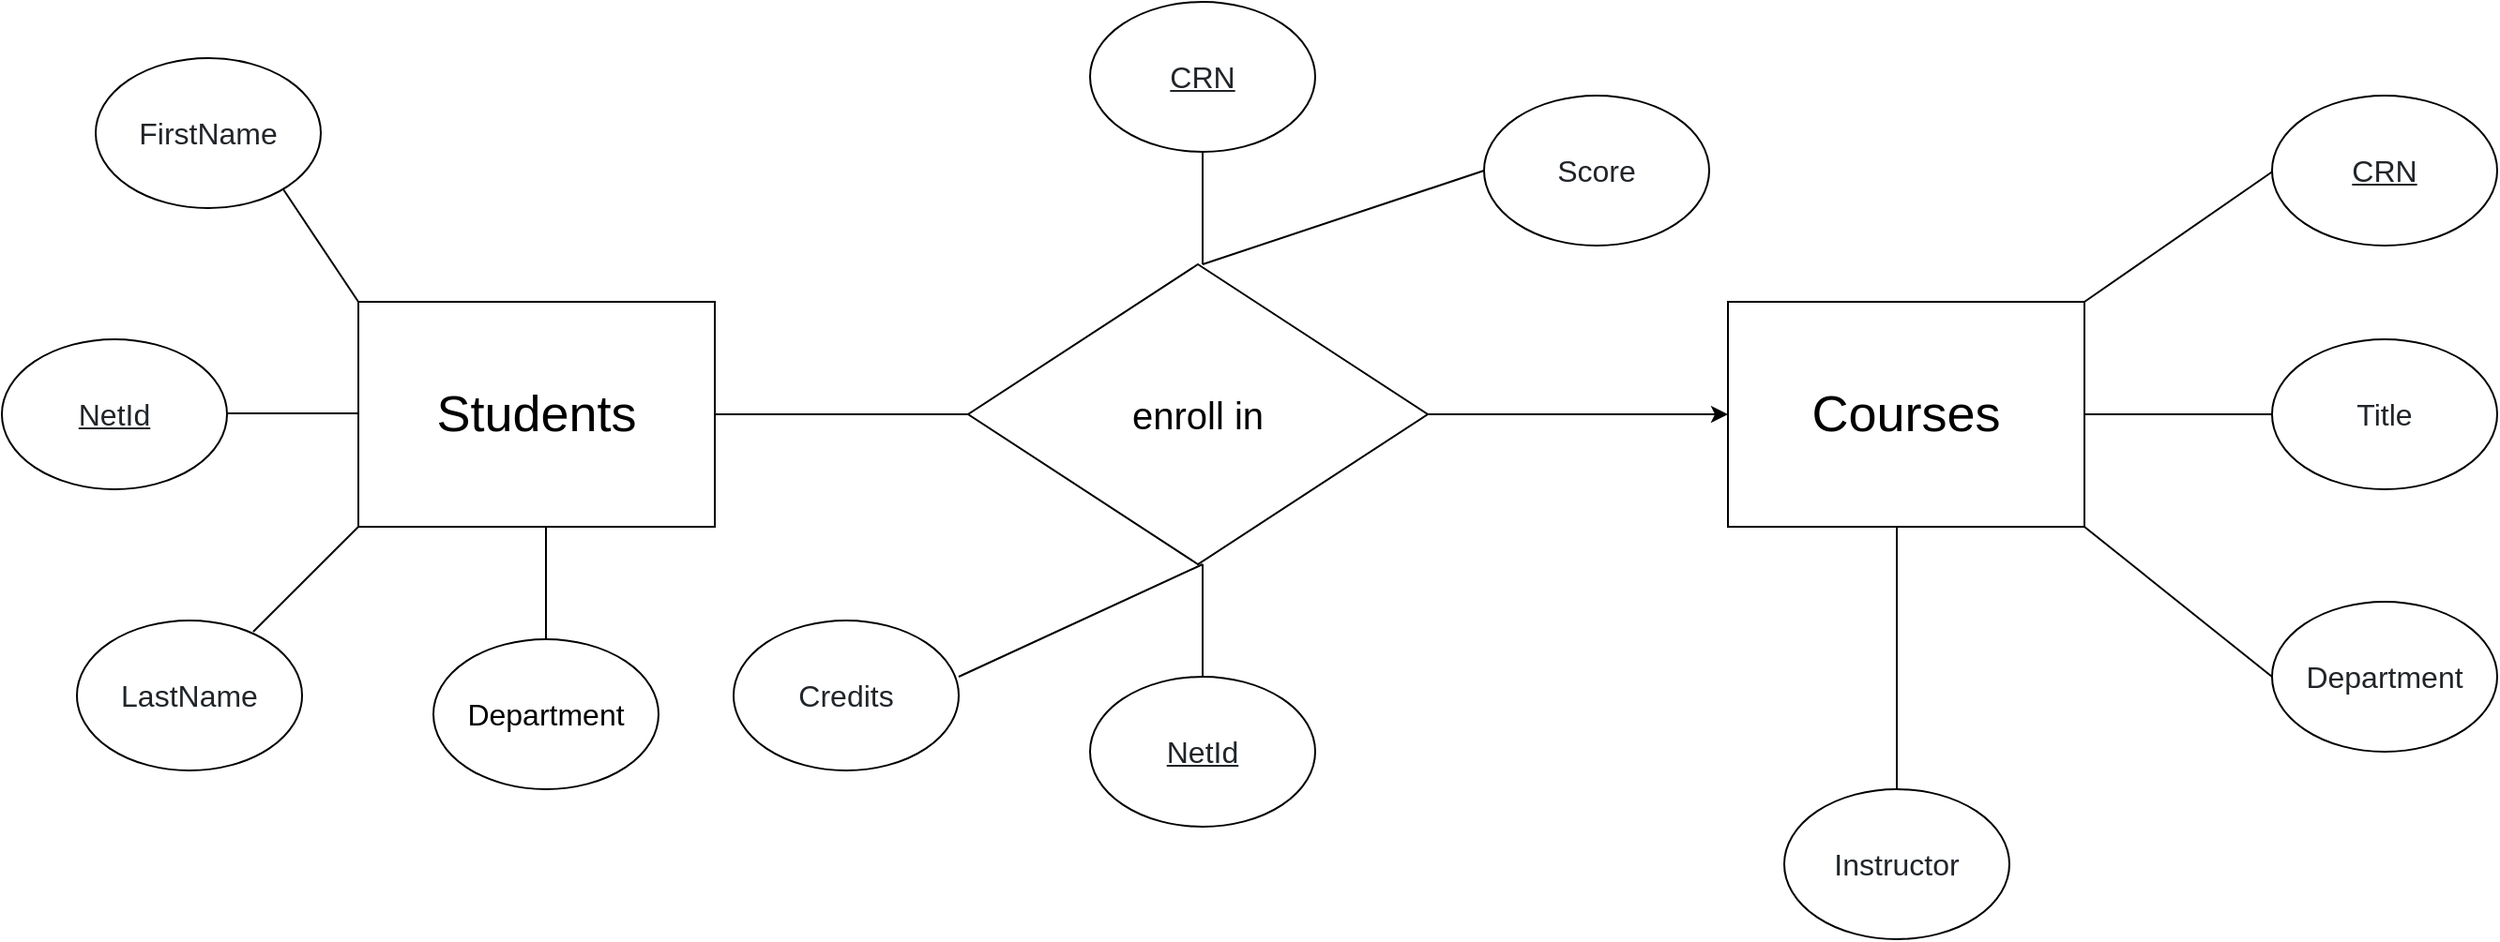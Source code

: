 <mxfile version="13.7.8" type="github">
  <diagram id="R2lEEEUBdFMjLlhIrx00" name="Page-1">
    <mxGraphModel dx="1796" dy="662" grid="1" gridSize="10" guides="1" tooltips="1" connect="1" arrows="1" fold="1" page="1" pageScale="1" pageWidth="850" pageHeight="1100" math="0" shadow="0" extFonts="Permanent Marker^https://fonts.googleapis.com/css?family=Permanent+Marker">
      <root>
        <mxCell id="0" />
        <mxCell id="1" parent="0" />
        <mxCell id="67beF6AciJiGz69xLRHO-2" value="&lt;font style=&quot;font-size: 27px&quot;&gt;Students&lt;/font&gt;" style="rounded=0;whiteSpace=wrap;html=1;" vertex="1" parent="1">
          <mxGeometry x="100" y="180" width="190" height="120" as="geometry" />
        </mxCell>
        <mxCell id="67beF6AciJiGz69xLRHO-7" value="" style="endArrow=none;html=1;" edge="1" parent="1">
          <mxGeometry width="50" height="50" relative="1" as="geometry">
            <mxPoint x="100" y="180" as="sourcePoint" />
            <mxPoint x="60" y="120" as="targetPoint" />
          </mxGeometry>
        </mxCell>
        <mxCell id="67beF6AciJiGz69xLRHO-10" value="" style="endArrow=none;html=1;" edge="1" parent="1">
          <mxGeometry width="50" height="50" relative="1" as="geometry">
            <mxPoint x="100" y="239.5" as="sourcePoint" />
            <mxPoint x="24" y="239.5" as="targetPoint" />
          </mxGeometry>
        </mxCell>
        <mxCell id="67beF6AciJiGz69xLRHO-12" value="&lt;span style=&quot;font-size: 16px ; color: rgb(33 , 37 , 41) ; font-family: , &amp;#34;blinkmacsystemfont&amp;#34; , &amp;#34;segoe ui&amp;#34; , &amp;#34;roboto&amp;#34; , &amp;#34;helvetica neue&amp;#34; , &amp;#34;arial&amp;#34; , &amp;#34;noto sans&amp;#34; , sans-serif , &amp;#34;apple color emoji&amp;#34; , &amp;#34;segoe ui emoji&amp;#34; , &amp;#34;segoe ui symbol&amp;#34; , &amp;#34;noto color emoji&amp;#34; ; text-align: left ; background-color: rgb(255 , 255 , 255)&quot;&gt;FirstName&lt;/span&gt;" style="ellipse;whiteSpace=wrap;html=1;" vertex="1" parent="1">
          <mxGeometry x="-40" y="50" width="120" height="80" as="geometry" />
        </mxCell>
        <mxCell id="67beF6AciJiGz69xLRHO-13" value="&lt;span style=&quot;font-size: 16px ; color: rgb(33 , 37 , 41) ; font-family: , &amp;#34;blinkmacsystemfont&amp;#34; , &amp;#34;segoe ui&amp;#34; , &amp;#34;roboto&amp;#34; , &amp;#34;helvetica neue&amp;#34; , &amp;#34;arial&amp;#34; , &amp;#34;noto sans&amp;#34; , sans-serif , &amp;#34;apple color emoji&amp;#34; , &amp;#34;segoe ui emoji&amp;#34; , &amp;#34;segoe ui symbol&amp;#34; , &amp;#34;noto color emoji&amp;#34; ; text-align: left ; background-color: rgb(255 , 255 , 255)&quot;&gt;LastName&lt;/span&gt;" style="ellipse;whiteSpace=wrap;html=1;" vertex="1" parent="1">
          <mxGeometry x="-50" y="350" width="120" height="80" as="geometry" />
        </mxCell>
        <mxCell id="67beF6AciJiGz69xLRHO-14" value="" style="endArrow=none;html=1;exitX=0.783;exitY=0.075;exitDx=0;exitDy=0;exitPerimeter=0;" edge="1" parent="1" source="67beF6AciJiGz69xLRHO-13">
          <mxGeometry width="50" height="50" relative="1" as="geometry">
            <mxPoint x="50" y="350" as="sourcePoint" />
            <mxPoint x="100" y="300" as="targetPoint" />
          </mxGeometry>
        </mxCell>
        <mxCell id="67beF6AciJiGz69xLRHO-15" value="&lt;u style=&quot;font-size: 16px ; box-sizing: border-box ; color: rgb(33 , 37 , 41) ; font-family: , &amp;#34;blinkmacsystemfont&amp;#34; , &amp;#34;segoe ui&amp;#34; , &amp;#34;roboto&amp;#34; , &amp;#34;helvetica neue&amp;#34; , &amp;#34;arial&amp;#34; , &amp;#34;noto sans&amp;#34; , sans-serif , &amp;#34;apple color emoji&amp;#34; , &amp;#34;segoe ui emoji&amp;#34; , &amp;#34;segoe ui symbol&amp;#34; , &amp;#34;noto color emoji&amp;#34; ; text-align: left&quot;&gt;NetId&lt;/u&gt;" style="ellipse;whiteSpace=wrap;html=1;" vertex="1" parent="1">
          <mxGeometry x="-90" y="200" width="120" height="80" as="geometry" />
        </mxCell>
        <mxCell id="67beF6AciJiGz69xLRHO-19" style="edgeStyle=orthogonalEdgeStyle;rounded=0;orthogonalLoop=1;jettySize=auto;html=1;" edge="1" parent="1" source="67beF6AciJiGz69xLRHO-17">
          <mxGeometry relative="1" as="geometry">
            <mxPoint x="830" y="240" as="targetPoint" />
          </mxGeometry>
        </mxCell>
        <mxCell id="67beF6AciJiGz69xLRHO-17" value="&lt;font style=&quot;font-size: 20px&quot;&gt;enroll in&lt;/font&gt;" style="rhombus;whiteSpace=wrap;html=1;" vertex="1" parent="1">
          <mxGeometry x="425" y="160" width="245" height="160" as="geometry" />
        </mxCell>
        <mxCell id="67beF6AciJiGz69xLRHO-18" value="" style="endArrow=none;html=1;entryX=0;entryY=0.5;entryDx=0;entryDy=0;exitX=1;exitY=0.5;exitDx=0;exitDy=0;" edge="1" parent="1" source="67beF6AciJiGz69xLRHO-2" target="67beF6AciJiGz69xLRHO-17">
          <mxGeometry width="50" height="50" relative="1" as="geometry">
            <mxPoint x="320" y="265" as="sourcePoint" />
            <mxPoint x="370" y="215" as="targetPoint" />
          </mxGeometry>
        </mxCell>
        <mxCell id="67beF6AciJiGz69xLRHO-20" value="&lt;span style=&quot;font-size: 27px&quot;&gt;Courses&lt;/span&gt;" style="rounded=0;whiteSpace=wrap;html=1;" vertex="1" parent="1">
          <mxGeometry x="830" y="180" width="190" height="120" as="geometry" />
        </mxCell>
        <mxCell id="67beF6AciJiGz69xLRHO-23" value="" style="endArrow=none;html=1;" edge="1" parent="1">
          <mxGeometry width="50" height="50" relative="1" as="geometry">
            <mxPoint x="200" y="360" as="sourcePoint" />
            <mxPoint x="200" y="300" as="targetPoint" />
          </mxGeometry>
        </mxCell>
        <mxCell id="67beF6AciJiGz69xLRHO-24" value="&lt;span style=&quot;font-size: 16px; text-align: left;&quot;&gt;Department&lt;/span&gt;" style="ellipse;whiteSpace=wrap;html=1;labelBackgroundColor=#ffffff;labelBorderColor=none;" vertex="1" parent="1">
          <mxGeometry x="140" y="360" width="120" height="80" as="geometry" />
        </mxCell>
        <mxCell id="67beF6AciJiGz69xLRHO-25" value="" style="endArrow=none;html=1;" edge="1" parent="1">
          <mxGeometry width="50" height="50" relative="1" as="geometry">
            <mxPoint x="1020" y="240" as="sourcePoint" />
            <mxPoint x="1120" y="240" as="targetPoint" />
          </mxGeometry>
        </mxCell>
        <mxCell id="67beF6AciJiGz69xLRHO-26" value="" style="endArrow=none;html=1;" edge="1" parent="1">
          <mxGeometry width="50" height="50" relative="1" as="geometry">
            <mxPoint x="1020" y="180" as="sourcePoint" />
            <mxPoint x="1121" y="110" as="targetPoint" />
          </mxGeometry>
        </mxCell>
        <mxCell id="67beF6AciJiGz69xLRHO-27" value="" style="endArrow=none;html=1;" edge="1" parent="1">
          <mxGeometry width="50" height="50" relative="1" as="geometry">
            <mxPoint x="1120" y="380" as="sourcePoint" />
            <mxPoint x="1020" y="300" as="targetPoint" />
          </mxGeometry>
        </mxCell>
        <mxCell id="67beF6AciJiGz69xLRHO-28" value="&lt;span style=&quot;font-size: 16px ; color: rgb(33 , 37 , 41) ; font-family: , &amp;#34;blinkmacsystemfont&amp;#34; , &amp;#34;segoe ui&amp;#34; , &amp;#34;roboto&amp;#34; , &amp;#34;helvetica neue&amp;#34; , &amp;#34;arial&amp;#34; , &amp;#34;noto sans&amp;#34; , sans-serif , &amp;#34;apple color emoji&amp;#34; , &amp;#34;segoe ui emoji&amp;#34; , &amp;#34;segoe ui symbol&amp;#34; , &amp;#34;noto color emoji&amp;#34; ; text-align: left ; background-color: rgb(255 , 255 , 255)&quot;&gt;Title&lt;/span&gt;" style="ellipse;whiteSpace=wrap;html=1;" vertex="1" parent="1">
          <mxGeometry x="1120" y="200" width="120" height="80" as="geometry" />
        </mxCell>
        <mxCell id="67beF6AciJiGz69xLRHO-29" value="&lt;u style=&quot;font-size: 16px ; box-sizing: border-box ; color: rgb(33 , 37 , 41) ; font-family: , &amp;#34;blinkmacsystemfont&amp;#34; , &amp;#34;segoe ui&amp;#34; , &amp;#34;roboto&amp;#34; , &amp;#34;helvetica neue&amp;#34; , &amp;#34;arial&amp;#34; , &amp;#34;noto sans&amp;#34; , sans-serif , &amp;#34;apple color emoji&amp;#34; , &amp;#34;segoe ui emoji&amp;#34; , &amp;#34;segoe ui symbol&amp;#34; , &amp;#34;noto color emoji&amp;#34; ; text-align: left&quot;&gt;CRN&lt;/u&gt;" style="ellipse;whiteSpace=wrap;html=1;" vertex="1" parent="1">
          <mxGeometry x="1120" y="70" width="120" height="80" as="geometry" />
        </mxCell>
        <mxCell id="67beF6AciJiGz69xLRHO-30" value="&lt;span style=&quot;font-size: 16px ; color: rgb(33 , 37 , 41) ; font-family: , &amp;#34;blinkmacsystemfont&amp;#34; , &amp;#34;segoe ui&amp;#34; , &amp;#34;roboto&amp;#34; , &amp;#34;helvetica neue&amp;#34; , &amp;#34;arial&amp;#34; , &amp;#34;noto sans&amp;#34; , sans-serif , &amp;#34;apple color emoji&amp;#34; , &amp;#34;segoe ui emoji&amp;#34; , &amp;#34;segoe ui symbol&amp;#34; , &amp;#34;noto color emoji&amp;#34; ; text-align: left ; background-color: rgb(255 , 255 , 255)&quot;&gt;Department&lt;/span&gt;" style="ellipse;whiteSpace=wrap;html=1;" vertex="1" parent="1">
          <mxGeometry x="1120" y="340" width="120" height="80" as="geometry" />
        </mxCell>
        <mxCell id="67beF6AciJiGz69xLRHO-31" value="" style="endArrow=none;html=1;" edge="1" parent="1">
          <mxGeometry width="50" height="50" relative="1" as="geometry">
            <mxPoint x="920" y="440" as="sourcePoint" />
            <mxPoint x="920" y="300" as="targetPoint" />
          </mxGeometry>
        </mxCell>
        <mxCell id="67beF6AciJiGz69xLRHO-33" value="&lt;span style=&quot;font-size: 16px ; color: rgb(33 , 37 , 41) ; font-family: , &amp;#34;blinkmacsystemfont&amp;#34; , &amp;#34;segoe ui&amp;#34; , &amp;#34;roboto&amp;#34; , &amp;#34;helvetica neue&amp;#34; , &amp;#34;arial&amp;#34; , &amp;#34;noto sans&amp;#34; , sans-serif , &amp;#34;apple color emoji&amp;#34; , &amp;#34;segoe ui emoji&amp;#34; , &amp;#34;segoe ui symbol&amp;#34; , &amp;#34;noto color emoji&amp;#34; ; text-align: left ; background-color: rgb(255 , 255 , 255)&quot;&gt;Instructor&lt;/span&gt;" style="ellipse;whiteSpace=wrap;html=1;" vertex="1" parent="1">
          <mxGeometry x="860" y="440" width="120" height="80" as="geometry" />
        </mxCell>
        <mxCell id="67beF6AciJiGz69xLRHO-34" value="" style="endArrow=none;html=1;" edge="1" parent="1">
          <mxGeometry width="50" height="50" relative="1" as="geometry">
            <mxPoint x="550" y="380" as="sourcePoint" />
            <mxPoint x="550" y="320" as="targetPoint" />
          </mxGeometry>
        </mxCell>
        <mxCell id="67beF6AciJiGz69xLRHO-35" value="" style="endArrow=none;html=1;" edge="1" parent="1">
          <mxGeometry width="50" height="50" relative="1" as="geometry">
            <mxPoint x="550" y="160" as="sourcePoint" />
            <mxPoint x="550" y="100" as="targetPoint" />
          </mxGeometry>
        </mxCell>
        <mxCell id="67beF6AciJiGz69xLRHO-36" value="&lt;u style=&quot;font-size: 16px ; box-sizing: border-box ; color: rgb(33 , 37 , 41) ; font-family: , &amp;#34;blinkmacsystemfont&amp;#34; , &amp;#34;segoe ui&amp;#34; , &amp;#34;roboto&amp;#34; , &amp;#34;helvetica neue&amp;#34; , &amp;#34;arial&amp;#34; , &amp;#34;noto sans&amp;#34; , sans-serif , &amp;#34;apple color emoji&amp;#34; , &amp;#34;segoe ui emoji&amp;#34; , &amp;#34;segoe ui symbol&amp;#34; , &amp;#34;noto color emoji&amp;#34; ; text-align: left&quot;&gt;NetId&lt;/u&gt;" style="ellipse;whiteSpace=wrap;html=1;" vertex="1" parent="1">
          <mxGeometry x="490" y="380" width="120" height="80" as="geometry" />
        </mxCell>
        <mxCell id="67beF6AciJiGz69xLRHO-37" value="&lt;u style=&quot;font-size: 16px ; box-sizing: border-box ; color: rgb(33 , 37 , 41) ; font-family: , &amp;#34;blinkmacsystemfont&amp;#34; , &amp;#34;segoe ui&amp;#34; , &amp;#34;roboto&amp;#34; , &amp;#34;helvetica neue&amp;#34; , &amp;#34;arial&amp;#34; , &amp;#34;noto sans&amp;#34; , sans-serif , &amp;#34;apple color emoji&amp;#34; , &amp;#34;segoe ui emoji&amp;#34; , &amp;#34;segoe ui symbol&amp;#34; , &amp;#34;noto color emoji&amp;#34; ; text-align: left&quot;&gt;CRN&lt;/u&gt;" style="ellipse;whiteSpace=wrap;html=1;" vertex="1" parent="1">
          <mxGeometry x="490" y="20" width="120" height="80" as="geometry" />
        </mxCell>
        <mxCell id="67beF6AciJiGz69xLRHO-38" value="" style="endArrow=none;html=1;fontColor=#000000;" edge="1" parent="1">
          <mxGeometry width="50" height="50" relative="1" as="geometry">
            <mxPoint x="420" y="380" as="sourcePoint" />
            <mxPoint x="550" y="320" as="targetPoint" />
          </mxGeometry>
        </mxCell>
        <mxCell id="67beF6AciJiGz69xLRHO-39" value="" style="endArrow=none;html=1;fontColor=#000000;" edge="1" parent="1">
          <mxGeometry width="50" height="50" relative="1" as="geometry">
            <mxPoint x="550" y="160" as="sourcePoint" />
            <mxPoint x="700" y="110" as="targetPoint" />
          </mxGeometry>
        </mxCell>
        <mxCell id="67beF6AciJiGz69xLRHO-40" value="&lt;span style=&quot;font-size: 16px ; color: rgb(33 , 37 , 41) ; font-family: , &amp;#34;blinkmacsystemfont&amp;#34; , &amp;#34;segoe ui&amp;#34; , &amp;#34;roboto&amp;#34; , &amp;#34;helvetica neue&amp;#34; , &amp;#34;arial&amp;#34; , &amp;#34;noto sans&amp;#34; , sans-serif , &amp;#34;apple color emoji&amp;#34; , &amp;#34;segoe ui emoji&amp;#34; , &amp;#34;segoe ui symbol&amp;#34; , &amp;#34;noto color emoji&amp;#34; ; text-align: left&quot;&gt;Score&lt;/span&gt;" style="ellipse;whiteSpace=wrap;html=1;labelBackgroundColor=#ffffff;fillColor=none;gradientColor=none;fontColor=#000000;" vertex="1" parent="1">
          <mxGeometry x="700" y="70" width="120" height="80" as="geometry" />
        </mxCell>
        <mxCell id="67beF6AciJiGz69xLRHO-41" value="&lt;span style=&quot;font-size: 16px ; color: rgb(33 , 37 , 41) ; font-family: , &amp;#34;blinkmacsystemfont&amp;#34; , &amp;#34;segoe ui&amp;#34; , &amp;#34;roboto&amp;#34; , &amp;#34;helvetica neue&amp;#34; , &amp;#34;arial&amp;#34; , &amp;#34;noto sans&amp;#34; , sans-serif , &amp;#34;apple color emoji&amp;#34; , &amp;#34;segoe ui emoji&amp;#34; , &amp;#34;segoe ui symbol&amp;#34; , &amp;#34;noto color emoji&amp;#34; ; text-align: left&quot;&gt;Credits&lt;/span&gt;" style="ellipse;whiteSpace=wrap;html=1;labelBackgroundColor=#ffffff;fillColor=none;gradientColor=none;fontColor=#000000;" vertex="1" parent="1">
          <mxGeometry x="300" y="350" width="120" height="80" as="geometry" />
        </mxCell>
      </root>
    </mxGraphModel>
  </diagram>
</mxfile>
